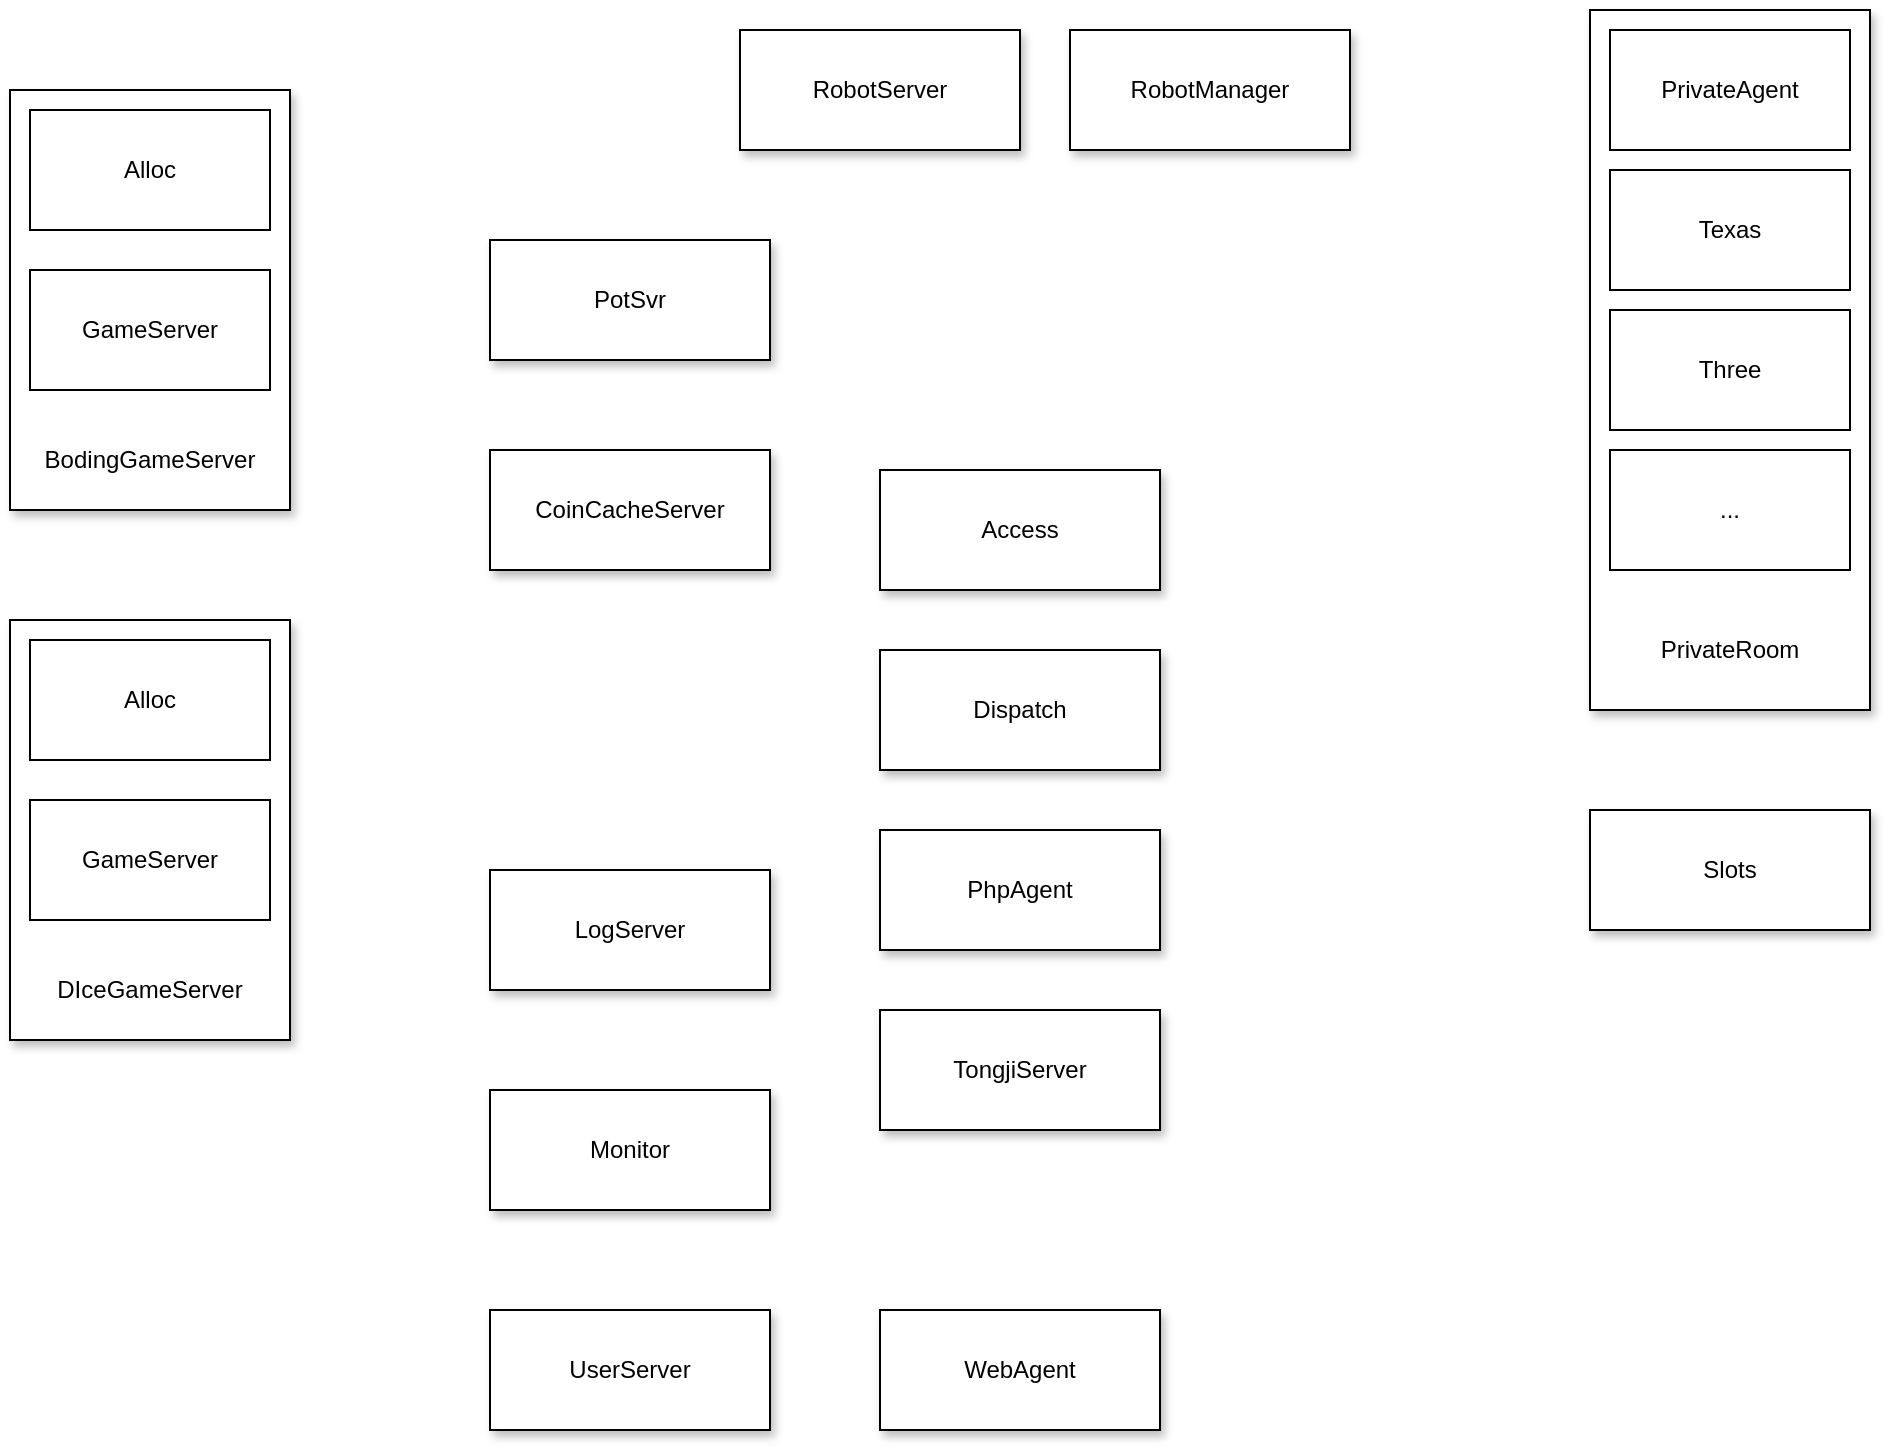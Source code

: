 <mxfile version="21.2.3" type="github">
  <diagram name="第 1 页" id="j0mjxfR2muMYfqirtJxF">
    <mxGraphModel dx="1403" dy="662" grid="1" gridSize="10" guides="1" tooltips="1" connect="1" arrows="1" fold="1" page="1" pageScale="1" pageWidth="1169" pageHeight="827" math="0" shadow="0">
      <root>
        <mxCell id="0" />
        <mxCell id="1" parent="0" />
        <mxCell id="fkprWATBR68_Bz1YEc-L-1" value="Access" style="rounded=0;whiteSpace=wrap;html=1;shadow=1;" vertex="1" parent="1">
          <mxGeometry x="515" y="270" width="140" height="60" as="geometry" />
        </mxCell>
        <mxCell id="fkprWATBR68_Bz1YEc-L-9" value="" style="group" vertex="1" connectable="0" parent="1">
          <mxGeometry x="80" y="80" width="140" height="210" as="geometry" />
        </mxCell>
        <mxCell id="fkprWATBR68_Bz1YEc-L-4" value="" style="rounded=0;whiteSpace=wrap;html=1;shadow=1;" vertex="1" parent="fkprWATBR68_Bz1YEc-L-9">
          <mxGeometry width="140" height="210" as="geometry" />
        </mxCell>
        <mxCell id="fkprWATBR68_Bz1YEc-L-6" value="Alloc" style="rounded=0;whiteSpace=wrap;html=1;shadow=0;" vertex="1" parent="fkprWATBR68_Bz1YEc-L-9">
          <mxGeometry x="10" y="10" width="120" height="60" as="geometry" />
        </mxCell>
        <mxCell id="fkprWATBR68_Bz1YEc-L-7" value="GameServer" style="rounded=0;whiteSpace=wrap;html=1;shadow=0;" vertex="1" parent="fkprWATBR68_Bz1YEc-L-9">
          <mxGeometry x="10" y="90" width="120" height="60" as="geometry" />
        </mxCell>
        <mxCell id="fkprWATBR68_Bz1YEc-L-8" value="BodingGameServer" style="text;html=1;strokeColor=none;fillColor=none;align=center;verticalAlign=middle;whiteSpace=wrap;rounded=0;shadow=1;" vertex="1" parent="fkprWATBR68_Bz1YEc-L-9">
          <mxGeometry x="10" y="170" width="120" height="30" as="geometry" />
        </mxCell>
        <mxCell id="fkprWATBR68_Bz1YEc-L-10" value="CoinCacheServer" style="rounded=0;whiteSpace=wrap;html=1;shadow=1;" vertex="1" parent="1">
          <mxGeometry x="320" y="260" width="140" height="60" as="geometry" />
        </mxCell>
        <mxCell id="fkprWATBR68_Bz1YEc-L-11" value="" style="group" vertex="1" connectable="0" parent="1">
          <mxGeometry x="80" y="345" width="140" height="210" as="geometry" />
        </mxCell>
        <mxCell id="fkprWATBR68_Bz1YEc-L-12" value="" style="rounded=0;whiteSpace=wrap;html=1;shadow=1;" vertex="1" parent="fkprWATBR68_Bz1YEc-L-11">
          <mxGeometry width="140" height="210" as="geometry" />
        </mxCell>
        <mxCell id="fkprWATBR68_Bz1YEc-L-13" value="Alloc" style="rounded=0;whiteSpace=wrap;html=1;shadow=0;" vertex="1" parent="fkprWATBR68_Bz1YEc-L-11">
          <mxGeometry x="10" y="10" width="120" height="60" as="geometry" />
        </mxCell>
        <mxCell id="fkprWATBR68_Bz1YEc-L-14" value="GameServer" style="rounded=0;whiteSpace=wrap;html=1;shadow=0;" vertex="1" parent="fkprWATBR68_Bz1YEc-L-11">
          <mxGeometry x="10" y="90" width="120" height="60" as="geometry" />
        </mxCell>
        <mxCell id="fkprWATBR68_Bz1YEc-L-15" value="DIceGameServer" style="text;html=1;strokeColor=none;fillColor=none;align=center;verticalAlign=middle;whiteSpace=wrap;rounded=0;shadow=1;" vertex="1" parent="fkprWATBR68_Bz1YEc-L-11">
          <mxGeometry x="10" y="170" width="120" height="30" as="geometry" />
        </mxCell>
        <mxCell id="fkprWATBR68_Bz1YEc-L-16" value="Dispatch" style="rounded=0;whiteSpace=wrap;html=1;shadow=1;" vertex="1" parent="1">
          <mxGeometry x="515" y="360" width="140" height="60" as="geometry" />
        </mxCell>
        <mxCell id="fkprWATBR68_Bz1YEc-L-17" value="LogServer" style="rounded=0;whiteSpace=wrap;html=1;shadow=1;" vertex="1" parent="1">
          <mxGeometry x="320" y="470" width="140" height="60" as="geometry" />
        </mxCell>
        <mxCell id="fkprWATBR68_Bz1YEc-L-18" value="Monitor" style="rounded=0;whiteSpace=wrap;html=1;shadow=1;" vertex="1" parent="1">
          <mxGeometry x="320" y="580" width="140" height="60" as="geometry" />
        </mxCell>
        <mxCell id="fkprWATBR68_Bz1YEc-L-19" value="PhpAgent" style="rounded=0;whiteSpace=wrap;html=1;shadow=1;" vertex="1" parent="1">
          <mxGeometry x="515" y="450" width="140" height="60" as="geometry" />
        </mxCell>
        <mxCell id="fkprWATBR68_Bz1YEc-L-20" value="PotSvr" style="rounded=0;whiteSpace=wrap;html=1;shadow=1;" vertex="1" parent="1">
          <mxGeometry x="320" y="155" width="140" height="60" as="geometry" />
        </mxCell>
        <mxCell id="fkprWATBR68_Bz1YEc-L-27" value="" style="group" vertex="1" connectable="0" parent="1">
          <mxGeometry x="870" y="40" width="140" height="350" as="geometry" />
        </mxCell>
        <mxCell id="fkprWATBR68_Bz1YEc-L-28" value="" style="rounded=0;whiteSpace=wrap;html=1;shadow=1;" vertex="1" parent="fkprWATBR68_Bz1YEc-L-27">
          <mxGeometry width="140" height="350" as="geometry" />
        </mxCell>
        <mxCell id="fkprWATBR68_Bz1YEc-L-29" value="PrivateAgent" style="rounded=0;whiteSpace=wrap;html=1;shadow=0;" vertex="1" parent="fkprWATBR68_Bz1YEc-L-27">
          <mxGeometry x="10" y="10" width="120" height="60" as="geometry" />
        </mxCell>
        <mxCell id="fkprWATBR68_Bz1YEc-L-30" value="Texas" style="rounded=0;whiteSpace=wrap;html=1;shadow=0;" vertex="1" parent="fkprWATBR68_Bz1YEc-L-27">
          <mxGeometry x="10" y="80" width="120" height="60" as="geometry" />
        </mxCell>
        <mxCell id="fkprWATBR68_Bz1YEc-L-31" value="PrivateRoom" style="text;html=1;strokeColor=none;fillColor=none;align=center;verticalAlign=middle;whiteSpace=wrap;rounded=0;shadow=1;" vertex="1" parent="fkprWATBR68_Bz1YEc-L-27">
          <mxGeometry x="10" y="310" width="120" height="20" as="geometry" />
        </mxCell>
        <mxCell id="fkprWATBR68_Bz1YEc-L-37" value="Three" style="rounded=0;whiteSpace=wrap;html=1;shadow=0;" vertex="1" parent="fkprWATBR68_Bz1YEc-L-27">
          <mxGeometry x="10" y="150" width="120" height="60" as="geometry" />
        </mxCell>
        <mxCell id="fkprWATBR68_Bz1YEc-L-38" value="..." style="rounded=0;whiteSpace=wrap;html=1;shadow=0;" vertex="1" parent="fkprWATBR68_Bz1YEc-L-27">
          <mxGeometry x="10" y="220" width="120" height="60" as="geometry" />
        </mxCell>
        <mxCell id="fkprWATBR68_Bz1YEc-L-39" value="RobotManager" style="rounded=0;whiteSpace=wrap;html=1;shadow=1;" vertex="1" parent="1">
          <mxGeometry x="610" y="50" width="140" height="60" as="geometry" />
        </mxCell>
        <mxCell id="fkprWATBR68_Bz1YEc-L-40" value="RobotServer" style="rounded=0;whiteSpace=wrap;html=1;shadow=1;" vertex="1" parent="1">
          <mxGeometry x="445" y="50" width="140" height="60" as="geometry" />
        </mxCell>
        <mxCell id="fkprWATBR68_Bz1YEc-L-42" value="Slots" style="rounded=0;whiteSpace=wrap;html=1;shadow=1;" vertex="1" parent="1">
          <mxGeometry x="870" y="440" width="140" height="60" as="geometry" />
        </mxCell>
        <mxCell id="fkprWATBR68_Bz1YEc-L-43" value="TongjiServer" style="rounded=0;whiteSpace=wrap;html=1;shadow=1;" vertex="1" parent="1">
          <mxGeometry x="515" y="540" width="140" height="60" as="geometry" />
        </mxCell>
        <mxCell id="fkprWATBR68_Bz1YEc-L-44" value="UserServer" style="rounded=0;whiteSpace=wrap;html=1;shadow=1;" vertex="1" parent="1">
          <mxGeometry x="320" y="690" width="140" height="60" as="geometry" />
        </mxCell>
        <mxCell id="fkprWATBR68_Bz1YEc-L-45" value="WebAgent" style="rounded=0;whiteSpace=wrap;html=1;shadow=1;" vertex="1" parent="1">
          <mxGeometry x="515" y="690" width="140" height="60" as="geometry" />
        </mxCell>
      </root>
    </mxGraphModel>
  </diagram>
</mxfile>

